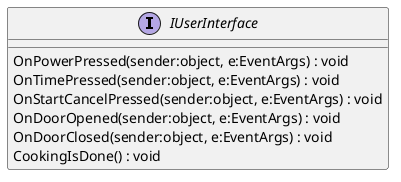 @startuml
interface IUserInterface {
    OnPowerPressed(sender:object, e:EventArgs) : void
    OnTimePressed(sender:object, e:EventArgs) : void
    OnStartCancelPressed(sender:object, e:EventArgs) : void
    OnDoorOpened(sender:object, e:EventArgs) : void
    OnDoorClosed(sender:object, e:EventArgs) : void
    CookingIsDone() : void
}
@enduml
